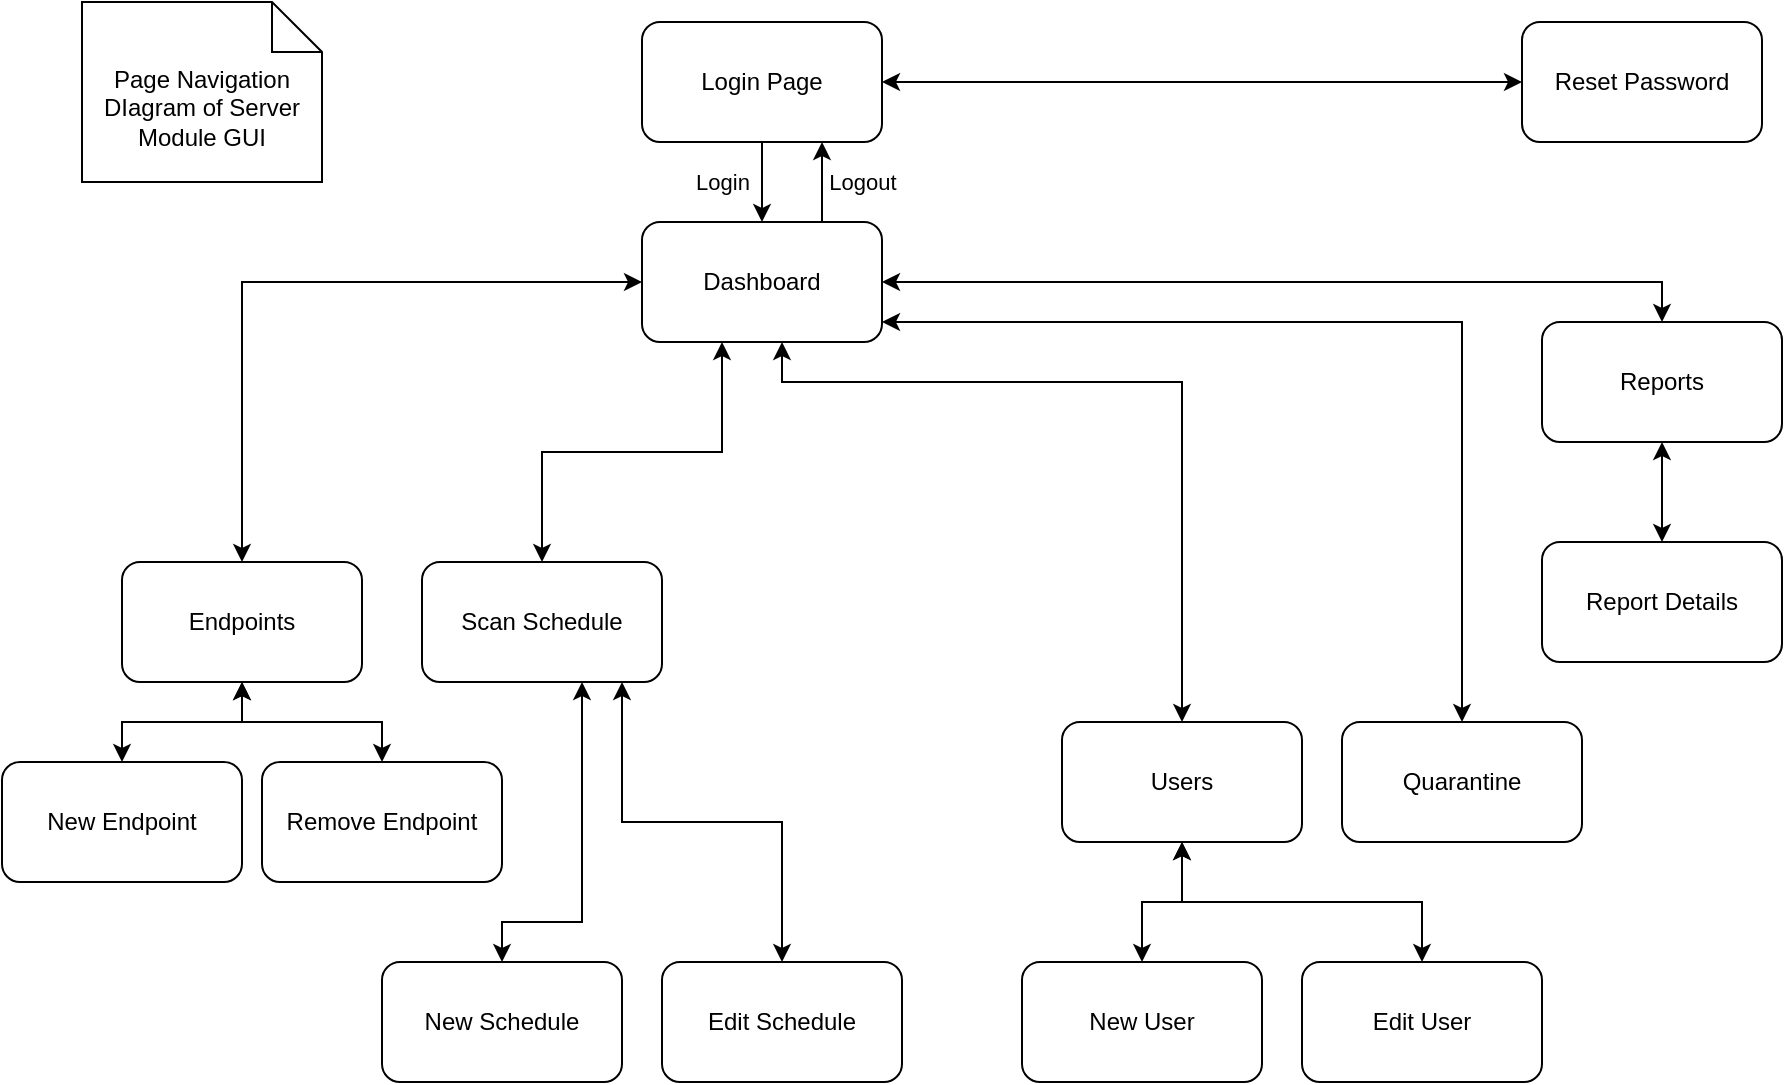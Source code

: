 <mxfile version="21.6.8" type="device">
  <diagram name="Page-1" id="clwdBYOCJ8FTP1lFSnZC">
    <mxGraphModel dx="593" dy="1055" grid="1" gridSize="10" guides="1" tooltips="1" connect="1" arrows="1" fold="1" page="1" pageScale="1" pageWidth="850" pageHeight="1100" math="0" shadow="0">
      <root>
        <mxCell id="0" />
        <mxCell id="1" parent="0" />
        <mxCell id="1s7Zbs3c-VEDcTHF_DOc-3" style="edgeStyle=orthogonalEdgeStyle;rounded=0;orthogonalLoop=1;jettySize=auto;html=1;startArrow=classic;startFill=1;" edge="1" parent="1" source="1s7Zbs3c-VEDcTHF_DOc-1" target="1s7Zbs3c-VEDcTHF_DOc-2">
          <mxGeometry relative="1" as="geometry" />
        </mxCell>
        <mxCell id="1s7Zbs3c-VEDcTHF_DOc-5" style="edgeStyle=orthogonalEdgeStyle;rounded=0;orthogonalLoop=1;jettySize=auto;html=1;entryX=0.5;entryY=0;entryDx=0;entryDy=0;" edge="1" parent="1" source="1s7Zbs3c-VEDcTHF_DOc-1" target="1s7Zbs3c-VEDcTHF_DOc-4">
          <mxGeometry relative="1" as="geometry" />
        </mxCell>
        <mxCell id="1s7Zbs3c-VEDcTHF_DOc-31" value="Login" style="edgeLabel;html=1;align=center;verticalAlign=middle;resizable=0;points=[];" vertex="1" connectable="0" parent="1s7Zbs3c-VEDcTHF_DOc-5">
          <mxGeometry x="-0.25" y="-1" relative="1" as="geometry">
            <mxPoint x="-19" y="5" as="offset" />
          </mxGeometry>
        </mxCell>
        <mxCell id="1s7Zbs3c-VEDcTHF_DOc-1" value="Login Page" style="rounded=1;whiteSpace=wrap;html=1;" vertex="1" parent="1">
          <mxGeometry x="340" y="50" width="120" height="60" as="geometry" />
        </mxCell>
        <mxCell id="1s7Zbs3c-VEDcTHF_DOc-2" value="Reset Password" style="rounded=1;whiteSpace=wrap;html=1;" vertex="1" parent="1">
          <mxGeometry x="780" y="50" width="120" height="60" as="geometry" />
        </mxCell>
        <mxCell id="1s7Zbs3c-VEDcTHF_DOc-11" style="edgeStyle=orthogonalEdgeStyle;rounded=0;orthogonalLoop=1;jettySize=auto;html=1;entryX=0.5;entryY=0;entryDx=0;entryDy=0;startArrow=classic;startFill=1;" edge="1" parent="1" source="1s7Zbs3c-VEDcTHF_DOc-4" target="1s7Zbs3c-VEDcTHF_DOc-6">
          <mxGeometry relative="1" as="geometry" />
        </mxCell>
        <mxCell id="1s7Zbs3c-VEDcTHF_DOc-12" style="edgeStyle=orthogonalEdgeStyle;rounded=0;orthogonalLoop=1;jettySize=auto;html=1;entryX=0.5;entryY=0;entryDx=0;entryDy=0;startArrow=classic;startFill=1;" edge="1" parent="1" source="1s7Zbs3c-VEDcTHF_DOc-4" target="1s7Zbs3c-VEDcTHF_DOc-7">
          <mxGeometry relative="1" as="geometry">
            <Array as="points">
              <mxPoint x="380" y="265" />
              <mxPoint x="290" y="265" />
            </Array>
          </mxGeometry>
        </mxCell>
        <mxCell id="1s7Zbs3c-VEDcTHF_DOc-13" style="edgeStyle=orthogonalEdgeStyle;rounded=0;orthogonalLoop=1;jettySize=auto;html=1;entryX=0.5;entryY=0;entryDx=0;entryDy=0;startArrow=classic;startFill=1;" edge="1" parent="1" source="1s7Zbs3c-VEDcTHF_DOc-4" target="1s7Zbs3c-VEDcTHF_DOc-8">
          <mxGeometry relative="1" as="geometry">
            <Array as="points">
              <mxPoint x="410" y="230" />
              <mxPoint x="610" y="230" />
            </Array>
          </mxGeometry>
        </mxCell>
        <mxCell id="1s7Zbs3c-VEDcTHF_DOc-14" style="edgeStyle=orthogonalEdgeStyle;rounded=0;orthogonalLoop=1;jettySize=auto;html=1;entryX=0.5;entryY=0;entryDx=0;entryDy=0;startArrow=classic;startFill=1;" edge="1" parent="1" source="1s7Zbs3c-VEDcTHF_DOc-4" target="1s7Zbs3c-VEDcTHF_DOc-9">
          <mxGeometry relative="1" as="geometry" />
        </mxCell>
        <mxCell id="1s7Zbs3c-VEDcTHF_DOc-30" style="edgeStyle=orthogonalEdgeStyle;rounded=0;orthogonalLoop=1;jettySize=auto;html=1;entryX=0.5;entryY=0;entryDx=0;entryDy=0;startArrow=classic;startFill=1;" edge="1" parent="1" source="1s7Zbs3c-VEDcTHF_DOc-4" target="1s7Zbs3c-VEDcTHF_DOc-29">
          <mxGeometry relative="1" as="geometry">
            <Array as="points">
              <mxPoint x="750" y="200" />
            </Array>
          </mxGeometry>
        </mxCell>
        <mxCell id="1s7Zbs3c-VEDcTHF_DOc-32" style="edgeStyle=orthogonalEdgeStyle;rounded=0;orthogonalLoop=1;jettySize=auto;html=1;exitX=0.75;exitY=0;exitDx=0;exitDy=0;entryX=0.75;entryY=1;entryDx=0;entryDy=0;" edge="1" parent="1" source="1s7Zbs3c-VEDcTHF_DOc-4" target="1s7Zbs3c-VEDcTHF_DOc-1">
          <mxGeometry relative="1" as="geometry" />
        </mxCell>
        <mxCell id="1s7Zbs3c-VEDcTHF_DOc-33" value="Logout" style="edgeLabel;html=1;align=center;verticalAlign=middle;resizable=0;points=[];" vertex="1" connectable="0" parent="1s7Zbs3c-VEDcTHF_DOc-32">
          <mxGeometry x="-0.135" y="-1" relative="1" as="geometry">
            <mxPoint x="19" y="-3" as="offset" />
          </mxGeometry>
        </mxCell>
        <mxCell id="1s7Zbs3c-VEDcTHF_DOc-4" value="Dashboard" style="rounded=1;whiteSpace=wrap;html=1;" vertex="1" parent="1">
          <mxGeometry x="340" y="150" width="120" height="60" as="geometry" />
        </mxCell>
        <mxCell id="1s7Zbs3c-VEDcTHF_DOc-20" style="edgeStyle=orthogonalEdgeStyle;rounded=0;orthogonalLoop=1;jettySize=auto;html=1;entryX=0.5;entryY=0;entryDx=0;entryDy=0;startArrow=classic;startFill=1;" edge="1" parent="1" source="1s7Zbs3c-VEDcTHF_DOc-6" target="1s7Zbs3c-VEDcTHF_DOc-18">
          <mxGeometry relative="1" as="geometry" />
        </mxCell>
        <mxCell id="1s7Zbs3c-VEDcTHF_DOc-21" style="edgeStyle=orthogonalEdgeStyle;rounded=0;orthogonalLoop=1;jettySize=auto;html=1;entryX=0.5;entryY=0;entryDx=0;entryDy=0;startArrow=classic;startFill=1;" edge="1" parent="1" source="1s7Zbs3c-VEDcTHF_DOc-6" target="1s7Zbs3c-VEDcTHF_DOc-19">
          <mxGeometry relative="1" as="geometry" />
        </mxCell>
        <mxCell id="1s7Zbs3c-VEDcTHF_DOc-6" value="Endpoints" style="rounded=1;whiteSpace=wrap;html=1;" vertex="1" parent="1">
          <mxGeometry x="80" y="320" width="120" height="60" as="geometry" />
        </mxCell>
        <mxCell id="1s7Zbs3c-VEDcTHF_DOc-24" style="edgeStyle=orthogonalEdgeStyle;rounded=0;orthogonalLoop=1;jettySize=auto;html=1;entryX=0.5;entryY=0;entryDx=0;entryDy=0;startArrow=classic;startFill=1;" edge="1" parent="1" source="1s7Zbs3c-VEDcTHF_DOc-7" target="1s7Zbs3c-VEDcTHF_DOc-22">
          <mxGeometry relative="1" as="geometry">
            <Array as="points">
              <mxPoint x="310" y="500" />
              <mxPoint x="270" y="500" />
            </Array>
          </mxGeometry>
        </mxCell>
        <mxCell id="1s7Zbs3c-VEDcTHF_DOc-25" style="edgeStyle=orthogonalEdgeStyle;rounded=0;orthogonalLoop=1;jettySize=auto;html=1;entryX=0.5;entryY=0;entryDx=0;entryDy=0;startArrow=classic;startFill=1;" edge="1" parent="1" source="1s7Zbs3c-VEDcTHF_DOc-7" target="1s7Zbs3c-VEDcTHF_DOc-23">
          <mxGeometry relative="1" as="geometry">
            <Array as="points">
              <mxPoint x="330" y="450" />
              <mxPoint x="410" y="450" />
            </Array>
          </mxGeometry>
        </mxCell>
        <mxCell id="1s7Zbs3c-VEDcTHF_DOc-7" value="Scan Schedule" style="rounded=1;whiteSpace=wrap;html=1;" vertex="1" parent="1">
          <mxGeometry x="230" y="320" width="120" height="60" as="geometry" />
        </mxCell>
        <mxCell id="1s7Zbs3c-VEDcTHF_DOc-38" style="edgeStyle=orthogonalEdgeStyle;rounded=0;orthogonalLoop=1;jettySize=auto;html=1;entryX=0.5;entryY=0;entryDx=0;entryDy=0;startArrow=classic;startFill=1;" edge="1" parent="1" source="1s7Zbs3c-VEDcTHF_DOc-8" target="1s7Zbs3c-VEDcTHF_DOc-36">
          <mxGeometry relative="1" as="geometry" />
        </mxCell>
        <mxCell id="1s7Zbs3c-VEDcTHF_DOc-39" style="edgeStyle=orthogonalEdgeStyle;rounded=0;orthogonalLoop=1;jettySize=auto;html=1;startArrow=classic;startFill=1;" edge="1" parent="1" source="1s7Zbs3c-VEDcTHF_DOc-8" target="1s7Zbs3c-VEDcTHF_DOc-37">
          <mxGeometry relative="1" as="geometry" />
        </mxCell>
        <mxCell id="1s7Zbs3c-VEDcTHF_DOc-8" value="Users" style="rounded=1;whiteSpace=wrap;html=1;" vertex="1" parent="1">
          <mxGeometry x="550" y="400" width="120" height="60" as="geometry" />
        </mxCell>
        <mxCell id="1s7Zbs3c-VEDcTHF_DOc-15" style="edgeStyle=orthogonalEdgeStyle;rounded=0;orthogonalLoop=1;jettySize=auto;html=1;entryX=0.5;entryY=0;entryDx=0;entryDy=0;startArrow=classic;startFill=1;" edge="1" parent="1" source="1s7Zbs3c-VEDcTHF_DOc-9" target="1s7Zbs3c-VEDcTHF_DOc-10">
          <mxGeometry relative="1" as="geometry" />
        </mxCell>
        <mxCell id="1s7Zbs3c-VEDcTHF_DOc-9" value="Reports" style="rounded=1;whiteSpace=wrap;html=1;" vertex="1" parent="1">
          <mxGeometry x="790" y="200" width="120" height="60" as="geometry" />
        </mxCell>
        <mxCell id="1s7Zbs3c-VEDcTHF_DOc-10" value="Report Details" style="rounded=1;whiteSpace=wrap;html=1;" vertex="1" parent="1">
          <mxGeometry x="790" y="310" width="120" height="60" as="geometry" />
        </mxCell>
        <mxCell id="1s7Zbs3c-VEDcTHF_DOc-18" value="New Endpoint" style="rounded=1;whiteSpace=wrap;html=1;" vertex="1" parent="1">
          <mxGeometry x="20" y="420" width="120" height="60" as="geometry" />
        </mxCell>
        <mxCell id="1s7Zbs3c-VEDcTHF_DOc-19" value="Remove Endpoint" style="rounded=1;whiteSpace=wrap;html=1;" vertex="1" parent="1">
          <mxGeometry x="150" y="420" width="120" height="60" as="geometry" />
        </mxCell>
        <mxCell id="1s7Zbs3c-VEDcTHF_DOc-22" value="New Schedule" style="rounded=1;whiteSpace=wrap;html=1;" vertex="1" parent="1">
          <mxGeometry x="210" y="520" width="120" height="60" as="geometry" />
        </mxCell>
        <mxCell id="1s7Zbs3c-VEDcTHF_DOc-23" value="Edit Schedule" style="rounded=1;whiteSpace=wrap;html=1;" vertex="1" parent="1">
          <mxGeometry x="350" y="520" width="120" height="60" as="geometry" />
        </mxCell>
        <mxCell id="1s7Zbs3c-VEDcTHF_DOc-29" value="Quarantine" style="rounded=1;whiteSpace=wrap;html=1;" vertex="1" parent="1">
          <mxGeometry x="690" y="400" width="120" height="60" as="geometry" />
        </mxCell>
        <mxCell id="1s7Zbs3c-VEDcTHF_DOc-36" value="New User" style="rounded=1;whiteSpace=wrap;html=1;" vertex="1" parent="1">
          <mxGeometry x="530" y="520" width="120" height="60" as="geometry" />
        </mxCell>
        <mxCell id="1s7Zbs3c-VEDcTHF_DOc-37" value="Edit User" style="rounded=1;whiteSpace=wrap;html=1;" vertex="1" parent="1">
          <mxGeometry x="670" y="520" width="120" height="60" as="geometry" />
        </mxCell>
        <mxCell id="1s7Zbs3c-VEDcTHF_DOc-42" value="Page Navigation DIagram of Server Module GUI" style="shape=note2;boundedLbl=1;whiteSpace=wrap;html=1;size=25;verticalAlign=top;align=center;" vertex="1" parent="1">
          <mxGeometry x="60" y="40" width="120" height="90" as="geometry" />
        </mxCell>
      </root>
    </mxGraphModel>
  </diagram>
</mxfile>
